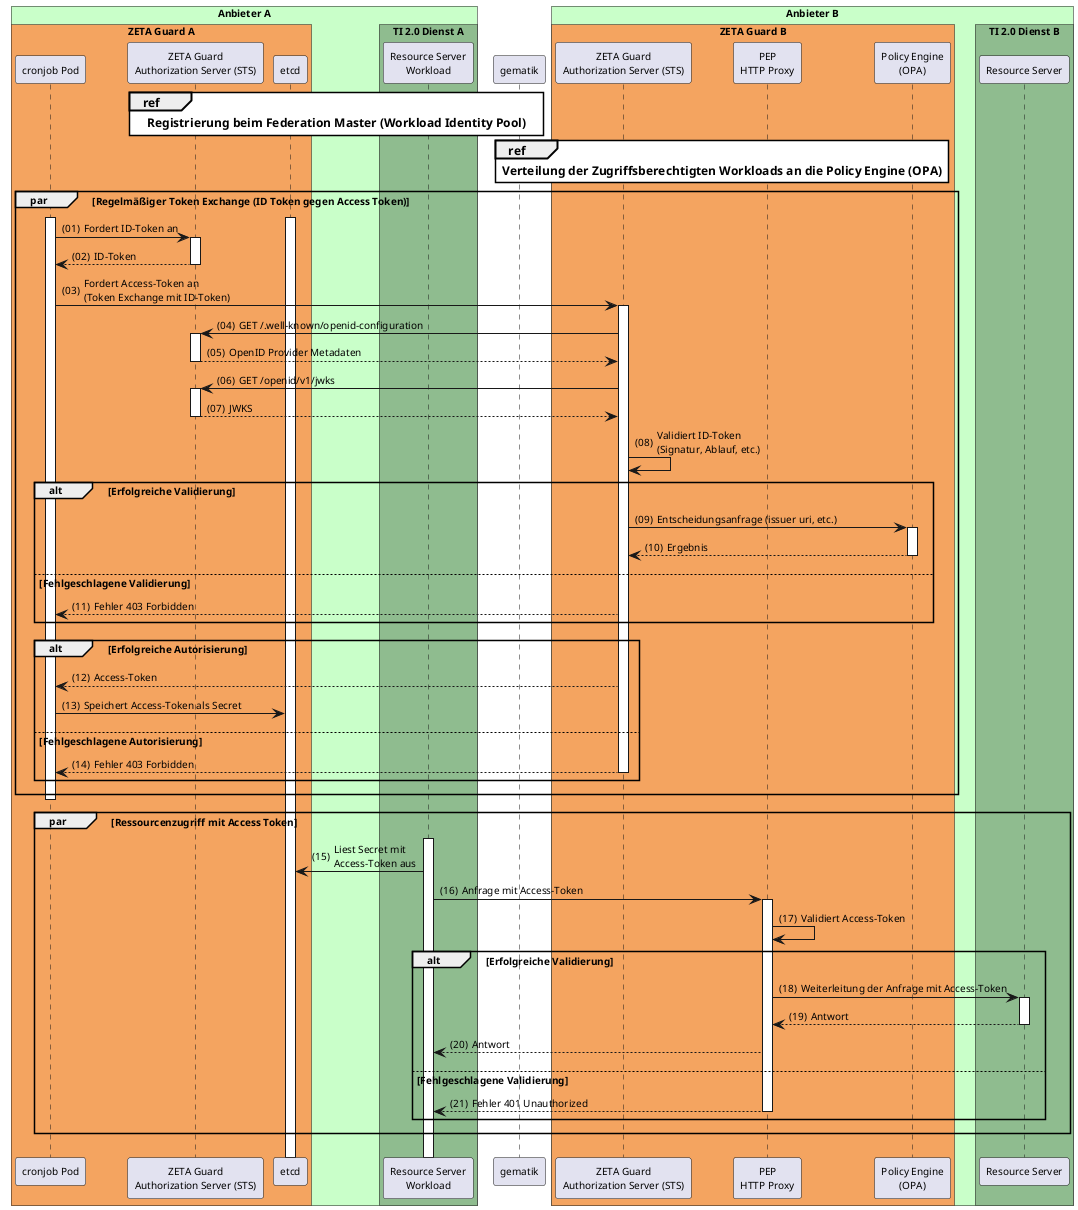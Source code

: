 @startuml "zeta-workload-identity-federation"

autonumber "(00)"
skinparam defaultFontSize 10
skinparam defaultFontName Helvetica
skinparam DefaultMonospacedFontName Courier
skinparam lengthAdjust none
skinparam sequenceReferenceBackgroundColor White
skinparam SequenceReferenceFontSize 12

!pragma teoz true

box "Anbieter A" #TECHNOLOGY
  box "ZETA Guard A" #SandyBrown
    participant "cronjob Pod" as cronjobClient
    participant "ZETA Guard\nAuthorization Server (STS)" as AuthS
    participant "etcd" as etcd
  end box
    box "TI 2.0 Dienst A" #DarkSeaGreen
        participant "Resource Server\nWorkload" as workloadClient
    end box
end box

participant "gematik" as gem

box "Anbieter B" #TECHNOLOGY
  box "ZETA Guard B" #SandyBrown
    participant "ZETA Guard\nAuthorization Server (STS)" as ZetaSTS
    participant "PEP\nHTTP Proxy" as HP
    participant "Policy Engine\n(OPA)" as OPA
  end box
    box "TI 2.0 Dienst B" #DarkSeaGreen
        participant "Resource Server" as ResourceServer
    end box
end box

ref over AuthS, gem: **Registrierung beim Federation Master (Workload Identity Pool)**

ref over gem, OPA: **Verteilung der Zugriffsberechtigten Workloads an die Policy Engine (OPA)**

par Regelmäßiger Token Exchange (ID Token gegen Access Token)
  etcd++
  cronjobClient++
  cronjobClient -> AuthS++: Fordert ID-Token an
  AuthS --> cronjobClient--: ID-Token

  cronjobClient -> ZetaSTS++: Fordert Access-Token an\n(Token Exchange mit ID-Token)
  ZetaSTS -> AuthS++:  GET /.well-known/openid-configuration
  AuthS --> ZetaSTS--: OpenID Provider Metadaten
  ZetaSTS -> AuthS++:  GET /openid/v1/jwks
  AuthS --> ZetaSTS--: JWKS
  ZetaSTS -> ZetaSTS: Validiert ID-Token\n(Signatur, Ablauf, etc.)
  alt Erfolgreiche Validierung
    ZetaSTS -> OPA++: Entscheidungsanfrage (issuer uri, etc.)
    OPA --> ZetaSTS--: Ergebnis
  else Fehlgeschlagene Validierung
    ZetaSTS --> cronjobClient: Fehler 403 Forbidden
  end
  alt Erfolgreiche Autorisierung
      ZetaSTS --> cronjobClient: Access-Token
      cronjobClient -> etcd: Speichert Access-Token als Secret
  else Fehlgeschlagene Autorisierung
      ZetaSTS --> cronjobClient--: Fehler 403 Forbidden
  end
  cronjobClient--
end
par Ressourcenzugriff mit Access Token
  workloadClient++
  workloadClient -> etcd: Liest Secret mit\nAccess-Token aus
  workloadClient -> HP++: Anfrage mit Access-Token
  HP -> HP: Validiert Access-Token
   alt Erfolgreiche Validierung
    HP -> ResourceServer++: Weiterleitung der Anfrage mit Access-Token
    ResourceServer --> HP--: Antwort
    HP --> workloadClient: Antwort
   else Fehlgeschlagene Validierung
      HP --> workloadClient--: Fehler 401 Unauthorized
   end

  deactivate cronjobClient
end
@enduml